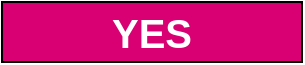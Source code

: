 <mxfile>
    <diagram id="Dd6Rxs-Tc34spScdmSlx" name="ページ1">
        <mxGraphModel dx="334" dy="499" grid="1" gridSize="10" guides="1" tooltips="1" connect="1" arrows="1" fold="1" page="1" pageScale="1" pageWidth="850" pageHeight="1100" math="0" shadow="0">
            <root>
                <mxCell id="0"/>
                <mxCell id="1" parent="0"/>
                <mxCell id="2" value="YES" style="rounded=0;whiteSpace=wrap;html=1;fillColor=#d80073;fontColor=#ffffff;strokeColor=#000000;fontSize=20;fontStyle=1" parent="1" vertex="1">
                    <mxGeometry x="210" y="230" width="150" height="30" as="geometry"/>
                </mxCell>
            </root>
        </mxGraphModel>
    </diagram>
</mxfile>